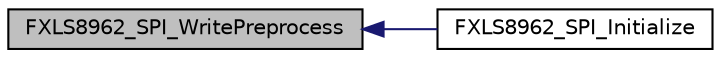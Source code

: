 digraph "FXLS8962_SPI_WritePreprocess"
{
  edge [fontname="Helvetica",fontsize="10",labelfontname="Helvetica",labelfontsize="10"];
  node [fontname="Helvetica",fontsize="10",shape=record];
  rankdir="LR";
  Node66 [label="FXLS8962_SPI_WritePreprocess",height=0.2,width=0.4,color="black", fillcolor="grey75", style="filled", fontcolor="black"];
  Node66 -> Node67 [dir="back",color="midnightblue",fontsize="10",style="solid",fontname="Helvetica"];
  Node67 [label="FXLS8962_SPI_Initialize",height=0.2,width=0.4,color="black", fillcolor="white", style="filled",URL="$fxls8962__drv_8h.html#ae96e138137bcdd86b47f8e28db1aa907",tooltip="The interface function to initialize the sensor. "];
}

